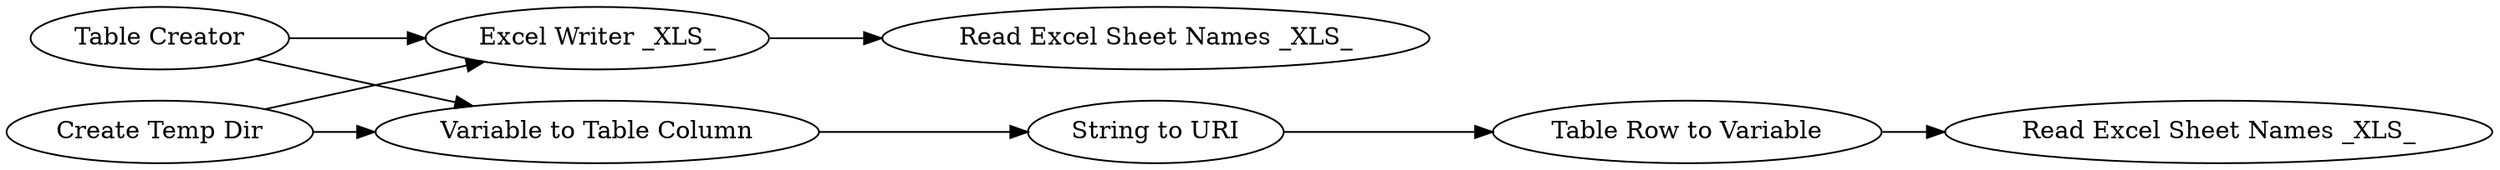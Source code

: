 digraph {
	4 -> 5
	8 -> 9
	3 -> 8
	3 -> 4
	9 -> 10
	10 -> 11
	2 -> 8
	2 -> 4
	5 [label="Read Excel Sheet Names _XLS_"]
	9 [label="String to URI"]
	11 [label="Read Excel Sheet Names _XLS_"]
	4 [label="Excel Writer _XLS_"]
	8 [label="Variable to Table Column"]
	3 [label="Table Creator"]
	2 [label="Create Temp Dir"]
	10 [label="Table Row to Variable"]
	rankdir=LR
}
